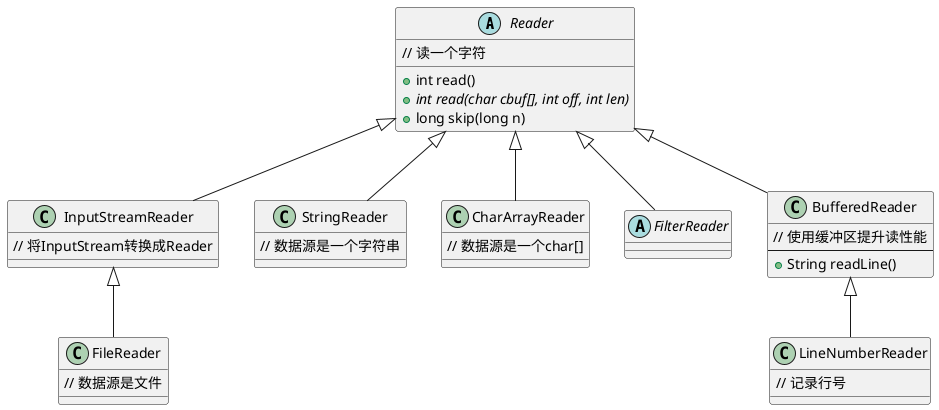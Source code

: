 @startuml

abstract class Reader{
    // 读一个字符
    +int read()
    +{abstract} int read(char cbuf[], int off, int len)
    +long skip(long n)
}

class InputStreamReader extends Reader{
    // 将InputStream转换成Reader
}

class FileReader extends InputStreamReader {
    // 数据源是文件
}

class StringReader extends Reader {
    // 数据源是一个字符串
}

class CharArrayReader extends Reader{
    // 数据源是一个char[]
}

abstract class FilterReader extends Reader{
}

class BufferedReader extends Reader{
    // 使用缓冲区提升读性能
    ---
    +String readLine()
}

class LineNumberReader extends BufferedReader{
    // 记录行号
}

@enduml